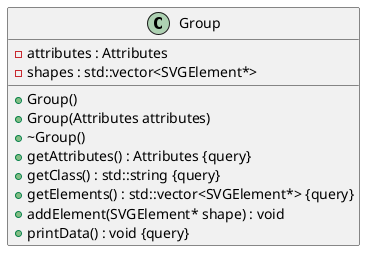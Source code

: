 @startuml





/' Objects '/

class Group {
	+Group()
	+Group(Attributes attributes)
	+~Group()
	-attributes : Attributes
	+getAttributes() : Attributes {query}
	+getClass() : std::string {query}
	+getElements() : std::vector<SVGElement*> {query}
	-shapes : std::vector<SVGElement*>
	+addElement(SVGElement* shape) : void
	+printData() : void {query}
}





/' Inheritance relationships '/




/' Aggregation relationships '/





/' Nested objects '/



@enduml
